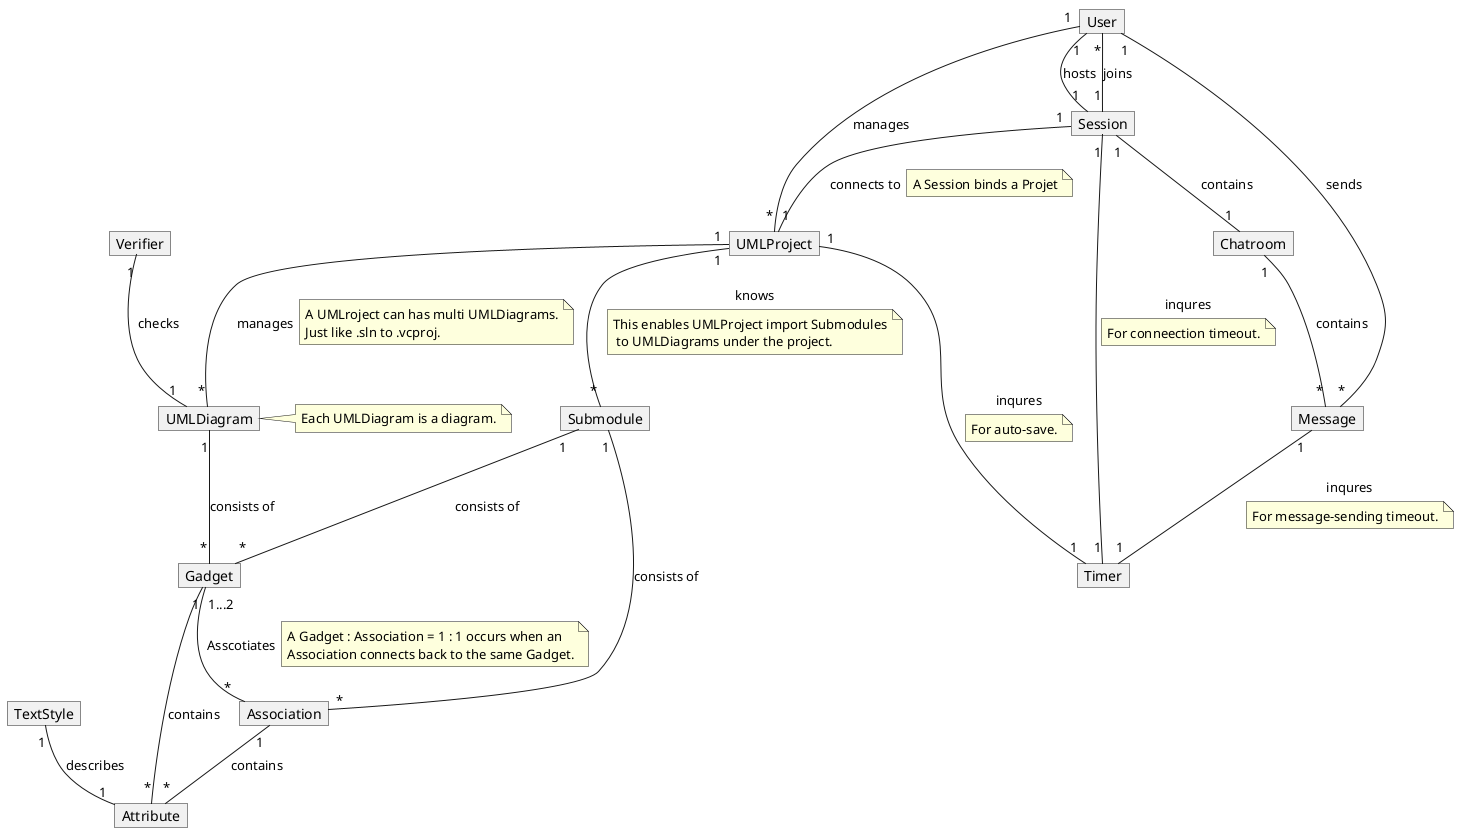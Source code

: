 @startuml
hide circle
hide method
hide attribute
hide link


    object User {
        id
        name
    }

    object UMLProject {
        id
        name
        lastEdit
    }

    object UMLDiagram {
        filename
        type
        backgoundColor
        lastEdit
    }
    note right
        Each UMLDiagram is a diagram.
    end note

    object Gadget {
        id
        type
        color
        position
        zIndex
    }

    object Association {
        id
        type
        color
        position
        zIndex
    }

    object Submodule {
        id
        name
        Attribute
        lastEdit
    }

    object Session {
        id
        host
        startTime
        status
    }

    object Chatroom {

    }

    object Message {
        id
        sender
        content
        timestamp
    }

    object Attribute {
        id
        content
        position
    }

    object TextStyle {
        font
        fontsize
        isBold
        isItalic
        hasUnderline
    }

    object Timer {
        whenToTimeout
    }


    object Verifier {
        type
        status
    }


    User "1" -- "*" UMLProject : manages
    UMLProject "1" -- "*" UMLDiagram : manages
    note right on link
        A UMLroject can has multi UMLDiagrams.
        Just like .sln to .vcproj.
    end note

    UMLDiagram "1" -- "*" Gadget : consists of
    Submodule "1" -- "*" Gadget : consists of
    Submodule "1" -- "*" Association : consists of
    Gadget "1" -- "*" Attribute : contains
    Association  "1" -- "*" Attribute : contains
    Gadget "1...2" -- "*" Association : Asscotiates
    note right on link
        A Gadget : Association = 1 : 1 occurs when an
        Association connects back to the same Gadget.
    end note
    UMLProject  "1" -- "*" Submodule : knows
    note bottom on link
        This enables UMLProject import Submodules
         to UMLDiagrams under the project.
    end note

    User "1" -- "1" Session : hosts
    User  "*" -- "1" Session : joins
    Session "1" -- "1" UMLProject : connects to
    note right on link
        A Session binds a Projet
    end note
    Session "1" -- "1" Chatroom : contains
    Chatroom "1" -- "*" Message : contains
    User "1" -- "*" Message : sends
    TextStyle "1" -- "1" Attribute : describes
    UMLProject "1" -- "1" Timer : inqures
    note bottom on link
        For auto-save.
    end note
    Session "1" -- "1" Timer : inqures
    note bottom on link
            For conneection timeout.
    end note
    Message "1" -- "1" Timer : inqures
    note bottom on link
            For message-sending timeout.
    end note
    Verifier "1" -- "1" UMLDiagram : checks



@endtuml
